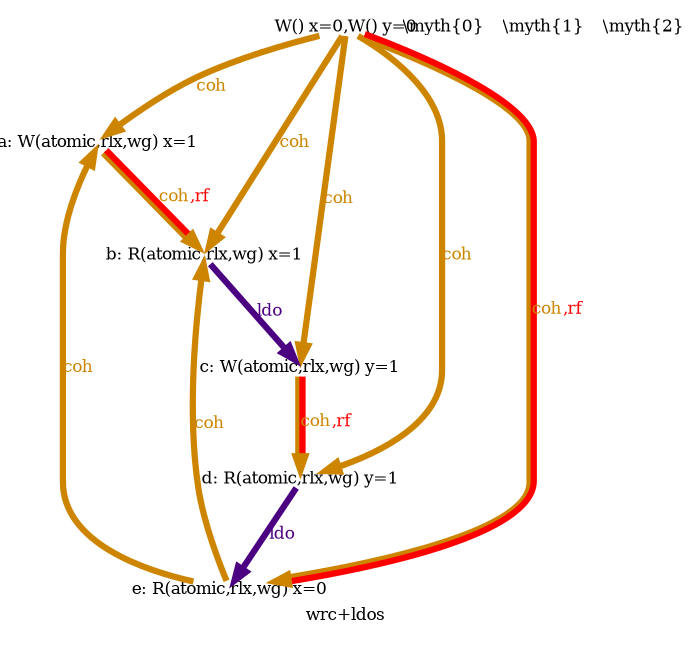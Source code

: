 digraph G {

splines=spline;
pad="0.100000";

/* legend */
fontsize=8;
label="wrc+ldos";


/* init events */
eiidinit [label="W() x=0,W() y=0", shape="none", fontsize=8, pos="1.637500,1.462502!", fixedsize="true", height="0.111111", width="0.388889"];

/* the unlocked events */
proc0_label_node [shape=none, fontsize=8, label="\\myth{0}", pos="1.000000,1.732502!", fixedsize=true, width=0.414375, height=0.168750]
eiid0 [label="a: W(atomic,rlx,wg) x=1", shape="none", fontsize=8, pos="1.000000,0.675000!", fixedsize="true", height="0.111111", width="1.111111"];
proc1_label_node [shape=none, fontsize=8, label="\\myth{1}", pos="2.275000,1.732502!", fixedsize=true, width=0.414375, height=0.168750]
eiid1 [label="b: R(atomic,rlx,wg) x=1", shape="none", fontsize=8, pos="2.275000,0.843750!", fixedsize="true", height="0.111111", width="1.111111"];
eiid2 [label="c: W(atomic,rlx,wg) y=1", shape="none", fontsize=8, pos="2.275000,0.168750!", fixedsize="true", height="0.111111", width="1.111111"];
proc2_label_node [shape=none, fontsize=8, label="\\myth{2}", pos="3.550000,1.732502!", fixedsize=true, width=0.414375, height=0.168750]
eiid3 [label="d: R(atomic,rlx,wg) y=1", shape="none", fontsize=8, pos="3.550000,1.012500!", fixedsize="true", height="0.111111", width="1.111111"];
eiid4 [label="e: R(atomic,rlx,wg) x=0", shape="none", fontsize=8, pos="3.550000,0.337500!", fixedsize="true", height="0.111111", width="1.111111"];

/* the intra_causality_data edges */


/* the intra_causality_control edges */

/* the poi edges */
/* the rfmap edges */


/* The viewed-before edges */
eiid0 -> eiid1 [label=<<font color="orange3">coh</font><font color="red">,rf</font>>, color="orange3:red", fontsize=8, penwidth="3.000000", arrowsize="0.666700"];
eiid1 -> eiid2 [label=<<font color="indigo">ldo</font>>, color="indigo", fontsize=8, penwidth="3.000000", arrowsize="0.666700"];
eiid2 -> eiid3 [label=<<font color="orange3">coh</font><font color="red">,rf</font>>, color="orange3:red", fontsize=8, penwidth="3.000000", arrowsize="0.666700"];
eiid3 -> eiid4 [label=<<font color="indigo">ldo</font>>, color="indigo", fontsize=8, penwidth="3.000000", arrowsize="0.666700"];
eiid4 -> eiid0 [label=<<font color="orange3">coh</font>>, color="orange3", fontsize=8, penwidth="3.000000", arrowsize="0.666700"];
eiid4 -> eiid1 [label=<<font color="orange3">coh</font>>, color="orange3", fontsize=8, penwidth="3.000000", arrowsize="0.666700"];
eiidinit -> eiid0 [label=<<font color="orange3">coh</font>>, color="orange3", fontsize=8, penwidth="3.000000", arrowsize="0.666700"];
eiidinit -> eiid1 [label=<<font color="orange3">coh</font>>, color="orange3", fontsize=8, penwidth="3.000000", arrowsize="0.666700"];
eiidinit -> eiid2 [label=<<font color="orange3">coh</font>>, color="orange3", fontsize=8, penwidth="3.000000", arrowsize="0.666700"];
eiidinit -> eiid3 [label=<<font color="orange3">coh</font>>, color="orange3", fontsize=8, penwidth="3.000000", arrowsize="0.666700"];
eiidinit -> eiid4 [label=<<font color="orange3">coh</font><font color="red">,rf</font>>, color="orange3:red", fontsize=8, penwidth="3.000000", arrowsize="0.666700"];
}
